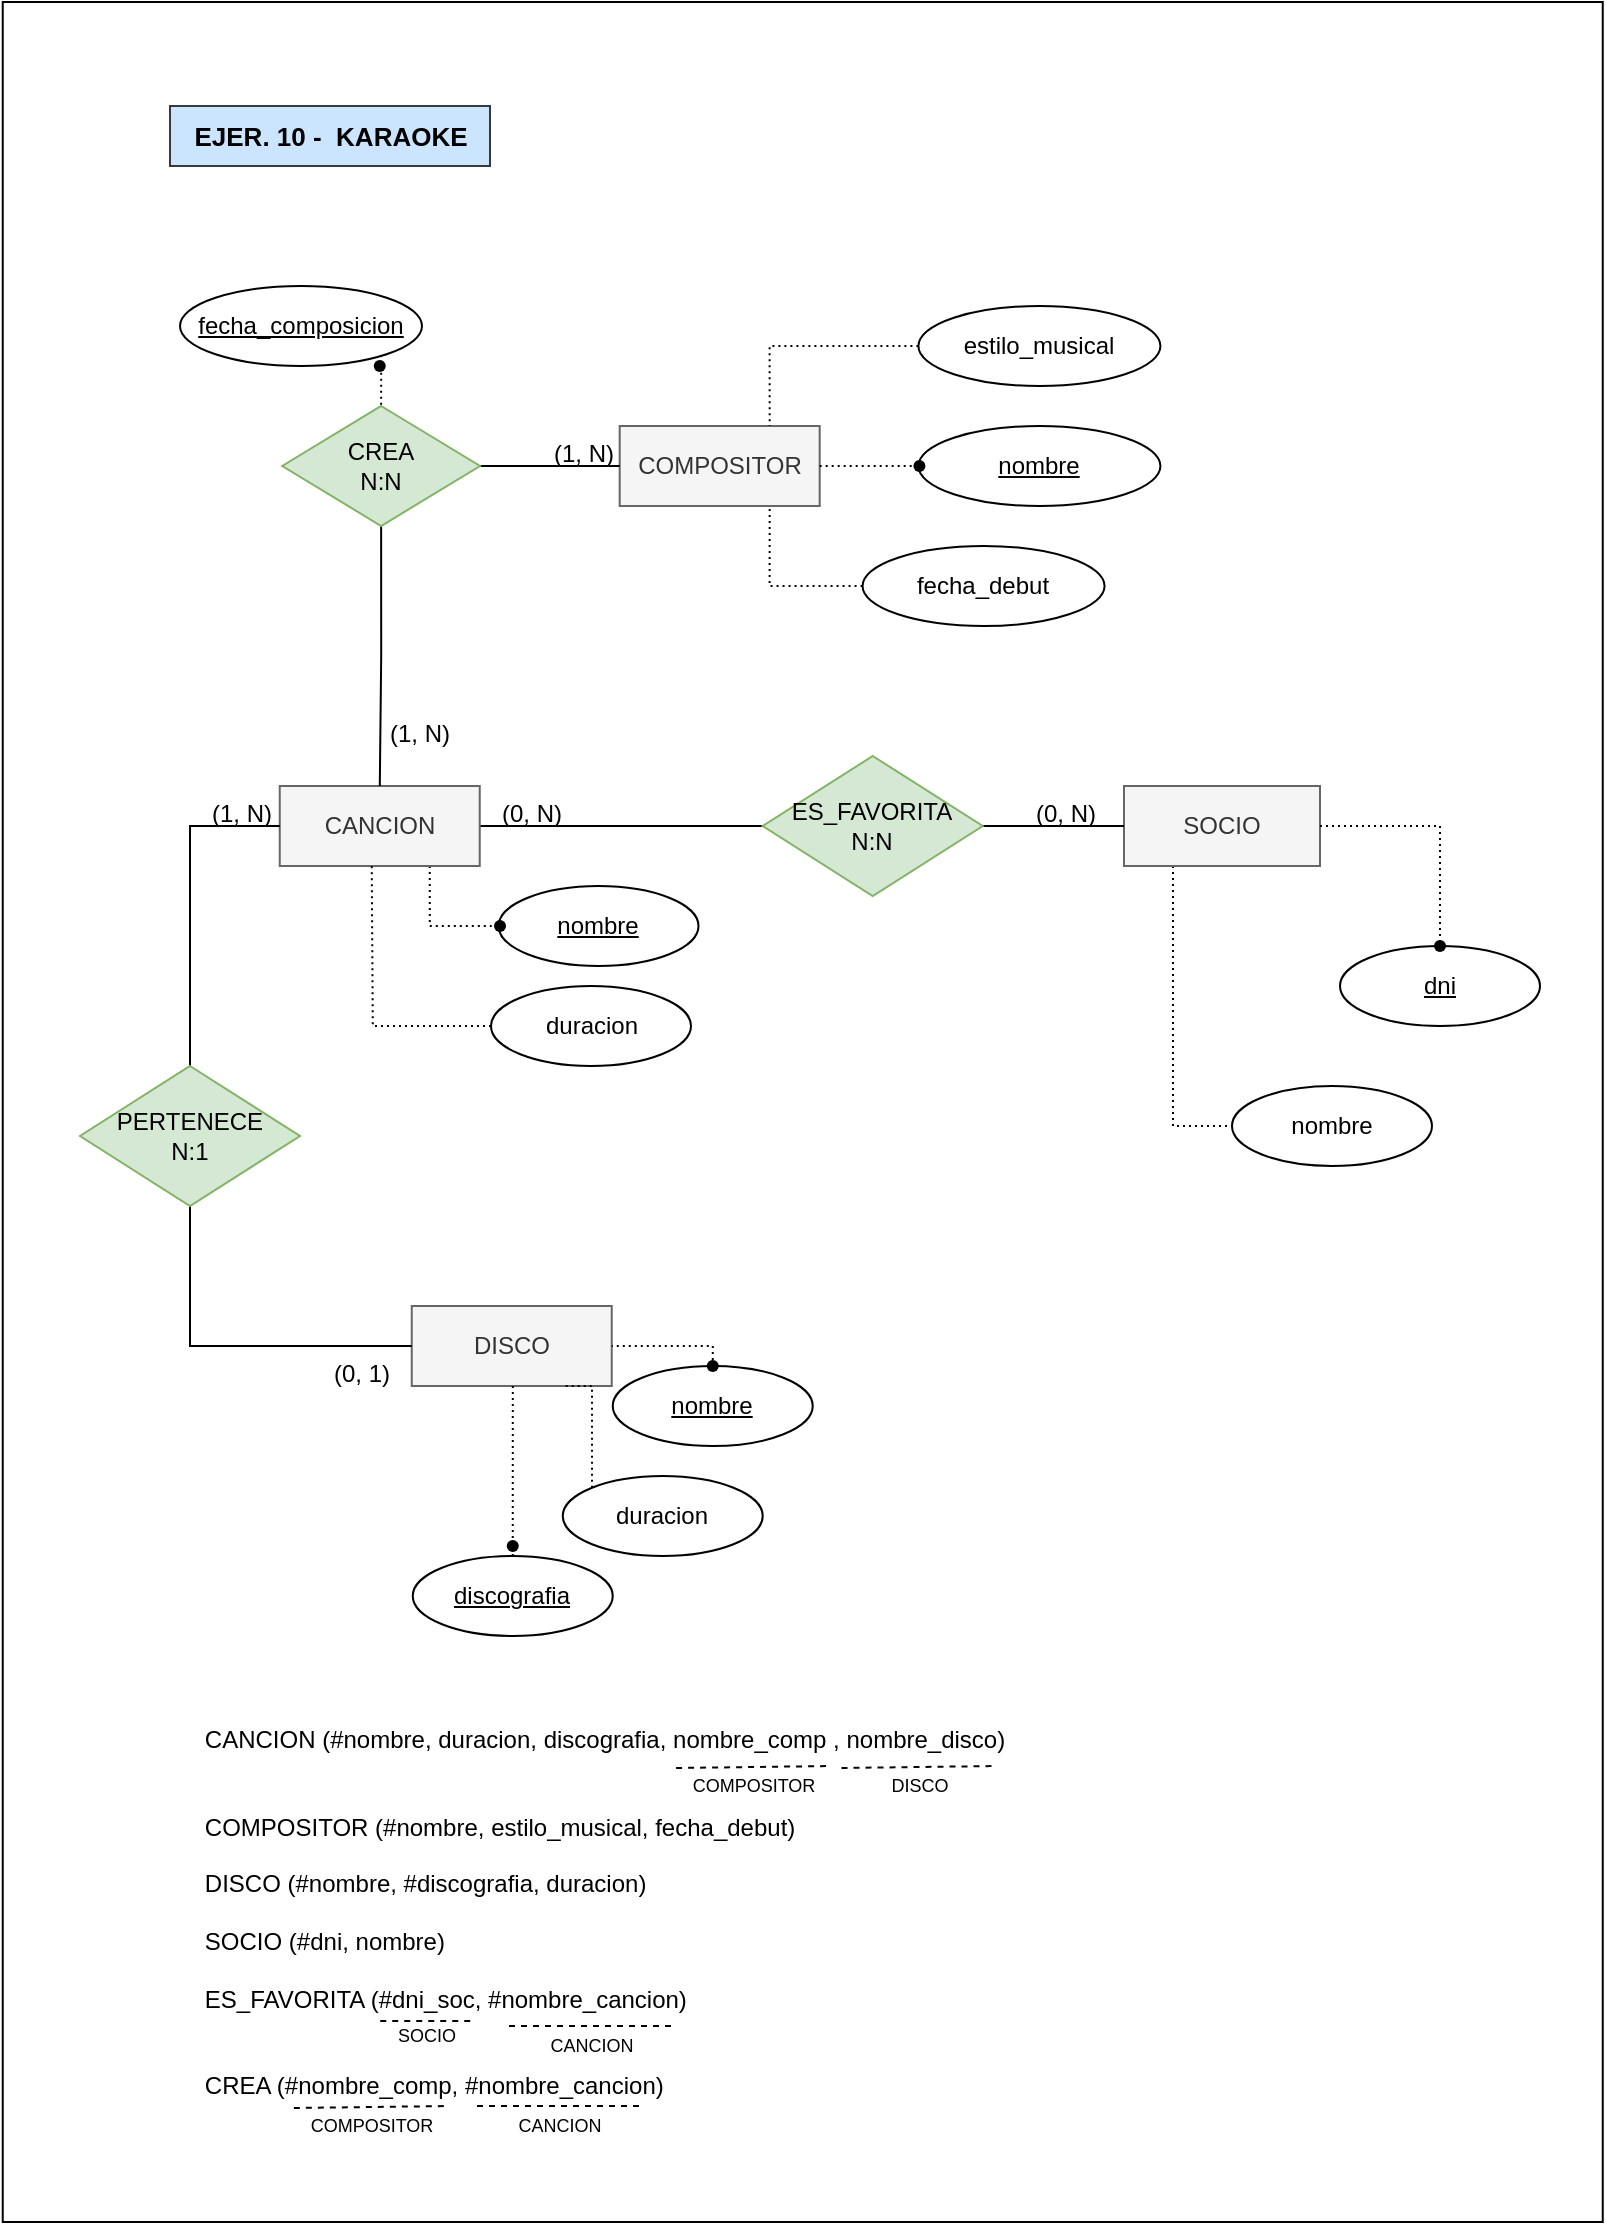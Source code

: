 <mxfile version="22.0.8" type="github">
  <diagram name="Página-1" id="kzgSED8vfyvIVl7uHRT8">
    <mxGraphModel dx="2074" dy="1156" grid="1" gridSize="10" guides="1" tooltips="1" connect="1" arrows="1" fold="1" page="1" pageScale="1" pageWidth="827" pageHeight="1169" math="0" shadow="0">
      <root>
        <mxCell id="0" />
        <mxCell id="1" parent="0" />
        <mxCell id="uLn7ksq6nls_gsXbyjSP-1" value="" style="rounded=0;whiteSpace=wrap;html=1;" parent="1" vertex="1">
          <mxGeometry x="10.37" y="10" width="800" height="1110" as="geometry" />
        </mxCell>
        <mxCell id="uLn7ksq6nls_gsXbyjSP-26" value="&lt;div style=&quot;text-align: justify;&quot;&gt;&lt;span style=&quot;background-color: initial;&quot;&gt;CANCION (#nombre, duracion, discografia, nombre_comp , nombre_disco)&lt;/span&gt;&lt;/div&gt;&lt;div style=&quot;text-align: justify;&quot;&gt;&lt;span style=&quot;background-color: initial;&quot;&gt;&lt;br&gt;&lt;/span&gt;&lt;/div&gt;&lt;font style=&quot;&quot;&gt;&lt;div style=&quot;text-align: justify;&quot;&gt;&lt;span style=&quot;background-color: initial;&quot;&gt;&lt;br&gt;&lt;/span&gt;&lt;/div&gt;&lt;div style=&quot;text-align: justify;&quot;&gt;&lt;span style=&quot;background-color: initial;&quot;&gt;COMPOSITOR (#nombre, estilo_musical, fecha_debut&lt;/span&gt;&lt;span style=&quot;background-color: initial;&quot;&gt;)&lt;/span&gt;&lt;br&gt;&lt;/div&gt;&lt;div style=&quot;font-size: 12px; text-align: justify;&quot;&gt;&lt;br&gt;&lt;/div&gt;&lt;div style=&quot;font-size: 12px; text-align: justify;&quot;&gt;DISCO (#nombre, #discografia, duracion)&lt;/div&gt;&lt;div style=&quot;font-size: 12px; text-align: justify;&quot;&gt;&lt;br&gt;&lt;/div&gt;&lt;div style=&quot;font-size: 12px; text-align: justify;&quot;&gt;&lt;span style=&quot;background-color: initial;&quot;&gt;SOCIO (#dni, nombre)&lt;/span&gt;&lt;br&gt;&lt;/div&gt;&lt;div style=&quot;font-size: 12px; text-align: justify;&quot;&gt;&lt;span style=&quot;background-color: initial;&quot;&gt;&lt;br&gt;&lt;/span&gt;&lt;/div&gt;&lt;div style=&quot;font-size: 12px; text-align: justify;&quot;&gt;ES_FAVORITA (#dni_soc, #nombre_cancion)&lt;/div&gt;&lt;div style=&quot;font-size: 12px; text-align: justify;&quot;&gt;&lt;br&gt;&lt;/div&gt;&lt;div style=&quot;font-size: 12px; text-align: justify;&quot;&gt;&lt;br&gt;&lt;/div&gt;&lt;div style=&quot;font-size: 12px; text-align: justify;&quot;&gt;CREA (#nombre_comp, #nombre_cancion)&lt;/div&gt;&lt;div style=&quot;font-size: 12px; text-align: justify;&quot;&gt;&lt;br&gt;&lt;/div&gt;&lt;div style=&quot;font-size: 12px; text-align: justify;&quot;&gt;&lt;span style=&quot;background-color: initial;&quot;&gt;&lt;br&gt;&lt;/span&gt;&lt;/div&gt;&lt;div style=&quot;font-size: 12px; text-align: justify;&quot;&gt;&lt;span style=&quot;background-color: initial;&quot;&gt;&lt;br&gt;&lt;/span&gt;&lt;/div&gt;&lt;/font&gt;" style="text;html=1;align=center;verticalAlign=middle;resizable=1;points=[];autosize=1;strokeColor=none;fillColor=none;movable=1;rotatable=1;deletable=1;editable=1;locked=0;connectable=1;container=0;" parent="1" vertex="1">
          <mxGeometry x="101" y="867" width="420" height="240" as="geometry" />
        </mxCell>
        <mxCell id="uLn7ksq6nls_gsXbyjSP-2" value="DISCO" style="whiteSpace=wrap;html=1;align=center;fillColor=#f5f5f5;strokeColor=#666666;fontColor=#333333;" parent="1" vertex="1">
          <mxGeometry x="214.87" y="662" width="100" height="40" as="geometry" />
        </mxCell>
        <mxCell id="uLn7ksq6nls_gsXbyjSP-130" style="edgeStyle=orthogonalEdgeStyle;rounded=0;orthogonalLoop=1;jettySize=auto;html=1;exitX=0.25;exitY=1;exitDx=0;exitDy=0;entryX=0;entryY=0.5;entryDx=0;entryDy=0;fontFamily=Helvetica;fontSize=14;fontColor=default;startSize=0;dashed=1;dashPattern=1 2;endArrow=none;endFill=0;" parent="1" source="uLn7ksq6nls_gsXbyjSP-4" target="uLn7ksq6nls_gsXbyjSP-18" edge="1">
          <mxGeometry relative="1" as="geometry" />
        </mxCell>
        <mxCell id="uLn7ksq6nls_gsXbyjSP-4" value="SOCIO" style="whiteSpace=wrap;html=1;align=center;fillColor=#f5f5f5;strokeColor=#666666;fontColor=#333333;" parent="1" vertex="1">
          <mxGeometry x="571" y="402" width="98" height="40" as="geometry" />
        </mxCell>
        <mxCell id="uLn7ksq6nls_gsXbyjSP-5" style="edgeStyle=orthogonalEdgeStyle;rounded=0;orthogonalLoop=1;jettySize=auto;html=1;exitX=1;exitY=0.5;exitDx=0;exitDy=0;entryX=0;entryY=0.5;entryDx=0;entryDy=0;endArrow=none;endFill=0;" parent="1" source="uLn7ksq6nls_gsXbyjSP-7" target="uLn7ksq6nls_gsXbyjSP-10" edge="1">
          <mxGeometry relative="1" as="geometry" />
        </mxCell>
        <mxCell id="uLn7ksq6nls_gsXbyjSP-133" style="edgeStyle=orthogonalEdgeStyle;rounded=0;orthogonalLoop=1;jettySize=auto;html=1;exitX=0.75;exitY=1;exitDx=0;exitDy=0;fontFamily=Helvetica;fontSize=14;fontColor=default;startSize=0;entryX=0;entryY=0.5;entryDx=0;entryDy=0;endArrow=none;endFill=0;dashed=1;dashPattern=1 2;" parent="1" source="uLn7ksq6nls_gsXbyjSP-7" target="uLn7ksq6nls_gsXbyjSP-78" edge="1">
          <mxGeometry relative="1" as="geometry">
            <mxPoint x="223.667" y="472" as="targetPoint" />
          </mxGeometry>
        </mxCell>
        <mxCell id="uLn7ksq6nls_gsXbyjSP-7" value="CANCION" style="whiteSpace=wrap;html=1;align=center;fillColor=#f5f5f5;strokeColor=#666666;fontColor=#333333;" parent="1" vertex="1">
          <mxGeometry x="148.87" y="402" width="100" height="40" as="geometry" />
        </mxCell>
        <mxCell id="uLn7ksq6nls_gsXbyjSP-8" style="edgeStyle=orthogonalEdgeStyle;rounded=0;orthogonalLoop=1;jettySize=auto;html=1;exitX=0.5;exitY=0;exitDx=0;exitDy=0;entryX=0.5;entryY=0;entryDx=0;entryDy=0;" parent="1" edge="1">
          <mxGeometry relative="1" as="geometry">
            <mxPoint x="57" y="552" as="sourcePoint" />
            <mxPoint x="57" y="552" as="targetPoint" />
          </mxGeometry>
        </mxCell>
        <mxCell id="uLn7ksq6nls_gsXbyjSP-9" style="edgeStyle=orthogonalEdgeStyle;rounded=0;orthogonalLoop=1;jettySize=auto;html=1;exitX=1;exitY=0.5;exitDx=0;exitDy=0;entryX=0;entryY=0.5;entryDx=0;entryDy=0;endArrow=none;endFill=0;" parent="1" source="uLn7ksq6nls_gsXbyjSP-10" target="uLn7ksq6nls_gsXbyjSP-4" edge="1">
          <mxGeometry relative="1" as="geometry" />
        </mxCell>
        <mxCell id="uLn7ksq6nls_gsXbyjSP-10" value="&lt;font style=&quot;font-size: 12px;&quot;&gt;&lt;font style=&quot;font-size: 12px;&quot;&gt;ES_FAVORITA&lt;/font&gt;&lt;br&gt;N:N&lt;/font&gt;" style="shape=rhombus;perimeter=rhombusPerimeter;whiteSpace=wrap;html=1;align=center;verticalAlign=middle;fillColor=#d5e8d4;strokeColor=#82b366;" parent="1" vertex="1">
          <mxGeometry x="390.37" y="387" width="110" height="70" as="geometry" />
        </mxCell>
        <mxCell id="uLn7ksq6nls_gsXbyjSP-11" style="rounded=0;orthogonalLoop=1;jettySize=auto;html=1;exitX=0;exitY=0.5;exitDx=0;exitDy=0;strokeColor=none;endArrow=none;endFill=0;shadow=1;" parent="1" edge="1">
          <mxGeometry relative="1" as="geometry">
            <mxPoint x="210.37" y="687" as="targetPoint" />
            <mxPoint x="190.37" y="672" as="sourcePoint" />
          </mxGeometry>
        </mxCell>
        <mxCell id="uLn7ksq6nls_gsXbyjSP-12" value="(0, N)" style="text;strokeColor=none;fillColor=none;spacingLeft=4;spacingRight=4;overflow=hidden;rotatable=0;points=[[0,0.5],[1,0.5]];portConstraint=eastwest;fontSize=12;whiteSpace=wrap;html=1;" parent="1" vertex="1">
          <mxGeometry x="254" y="402" width="50" height="20" as="geometry" />
        </mxCell>
        <mxCell id="uLn7ksq6nls_gsXbyjSP-13" value="(0, N)" style="text;strokeColor=none;fillColor=none;spacingLeft=4;spacingRight=4;overflow=hidden;rotatable=0;points=[[0,0.5],[1,0.5]];portConstraint=eastwest;fontSize=12;whiteSpace=wrap;html=1;" parent="1" vertex="1">
          <mxGeometry x="521" y="402" width="50" height="30" as="geometry" />
        </mxCell>
        <mxCell id="uLn7ksq6nls_gsXbyjSP-14" value="EJER. 10 -&amp;nbsp; KARAOKE" style="text;html=1;align=center;verticalAlign=middle;resizable=0;points=[];autosize=1;strokeColor=#36393d;fillColor=#cce5ff;fontStyle=1;fontSize=13;" parent="1" vertex="1">
          <mxGeometry x="94" y="62" width="160" height="30" as="geometry" />
        </mxCell>
        <mxCell id="uLn7ksq6nls_gsXbyjSP-15" style="edgeStyle=orthogonalEdgeStyle;rounded=0;orthogonalLoop=1;jettySize=auto;html=1;exitX=0;exitY=0.5;exitDx=0;exitDy=0;entryX=1;entryY=0.5;entryDx=0;entryDy=0;endArrow=none;endFill=0;startArrow=none;startFill=0;strokeColor=none;" parent="1" edge="1">
          <mxGeometry relative="1" as="geometry">
            <mxPoint x="81" y="437" as="sourcePoint" />
            <mxPoint x="131" y="437" as="targetPoint" />
          </mxGeometry>
        </mxCell>
        <mxCell id="uLn7ksq6nls_gsXbyjSP-18" value="nombre" style="ellipse;whiteSpace=wrap;html=1;align=center;" parent="1" vertex="1">
          <mxGeometry x="625" y="552" width="100" height="40" as="geometry" />
        </mxCell>
        <mxCell id="uLn7ksq6nls_gsXbyjSP-24" value="dni" style="ellipse;whiteSpace=wrap;html=1;align=center;fontStyle=4;" parent="1" vertex="1">
          <mxGeometry x="679" y="482" width="100" height="40" as="geometry" />
        </mxCell>
        <mxCell id="uLn7ksq6nls_gsXbyjSP-25" value="" style="shape=waypoint;sketch=0;fillStyle=solid;size=6;pointerEvents=1;points=[];fillColor=none;resizable=0;rotatable=0;perimeter=centerPerimeter;snapToPoint=1;" parent="1" vertex="1">
          <mxGeometry x="719" y="472" width="20" height="20" as="geometry" />
        </mxCell>
        <mxCell id="uLn7ksq6nls_gsXbyjSP-75" style="edgeStyle=orthogonalEdgeStyle;rounded=0;orthogonalLoop=1;jettySize=auto;html=1;exitX=0;exitY=0.5;exitDx=0;exitDy=0;entryX=0.5;entryY=1;entryDx=0;entryDy=0;dashed=1;dashPattern=1 2;endArrow=none;endFill=0;" parent="1" source="uLn7ksq6nls_gsXbyjSP-28" edge="1">
          <mxGeometry relative="1" as="geometry">
            <mxPoint x="194.87" y="442" as="targetPoint" />
          </mxGeometry>
        </mxCell>
        <mxCell id="uLn7ksq6nls_gsXbyjSP-28" value="duracion" style="ellipse;whiteSpace=wrap;html=1;align=center;" parent="1" vertex="1">
          <mxGeometry x="254.5" y="502" width="100" height="40" as="geometry" />
        </mxCell>
        <mxCell id="uLn7ksq6nls_gsXbyjSP-44" style="edgeStyle=orthogonalEdgeStyle;rounded=0;orthogonalLoop=1;jettySize=auto;html=1;exitX=0.5;exitY=0;exitDx=0;exitDy=0;endArrow=none;endFill=0;entryX=0;entryY=0.5;entryDx=0;entryDy=0;" parent="1" source="uLn7ksq6nls_gsXbyjSP-45" target="uLn7ksq6nls_gsXbyjSP-7" edge="1">
          <mxGeometry relative="1" as="geometry">
            <mxPoint x="614" y="382" as="targetPoint" />
          </mxGeometry>
        </mxCell>
        <mxCell id="uLn7ksq6nls_gsXbyjSP-72" style="edgeStyle=orthogonalEdgeStyle;rounded=0;orthogonalLoop=1;jettySize=auto;html=1;exitX=0.5;exitY=1;exitDx=0;exitDy=0;entryX=0;entryY=0.5;entryDx=0;entryDy=0;endArrow=none;endFill=0;" parent="1" source="uLn7ksq6nls_gsXbyjSP-45" target="uLn7ksq6nls_gsXbyjSP-2" edge="1">
          <mxGeometry relative="1" as="geometry" />
        </mxCell>
        <mxCell id="uLn7ksq6nls_gsXbyjSP-45" value="PERTENECE&lt;br&gt;N:1" style="rhombus;whiteSpace=wrap;html=1;fillColor=#d5e8d4;strokeColor=#82b366;" parent="1" vertex="1">
          <mxGeometry x="49" y="542" width="110" height="70" as="geometry" />
        </mxCell>
        <mxCell id="uLn7ksq6nls_gsXbyjSP-50" style="edgeStyle=orthogonalEdgeStyle;rounded=0;orthogonalLoop=1;jettySize=auto;html=1;exitDx=0;exitDy=0;entryX=0.5;entryY=0;entryDx=0;entryDy=0;endArrow=none;endFill=0;dashed=1;dashPattern=1 2;" parent="1" edge="1">
          <mxGeometry relative="1" as="geometry">
            <mxPoint x="169.87" y="732" as="sourcePoint" />
            <mxPoint x="169.87" y="732" as="targetPoint" />
          </mxGeometry>
        </mxCell>
        <mxCell id="uLn7ksq6nls_gsXbyjSP-56" style="edgeStyle=orthogonalEdgeStyle;rounded=0;orthogonalLoop=1;jettySize=auto;html=1;exitX=0;exitY=0;exitDx=0;exitDy=0;entryX=0.75;entryY=1;entryDx=0;entryDy=0;dashed=1;dashPattern=1 2;endArrow=none;endFill=0;" parent="1" source="uLn7ksq6nls_gsXbyjSP-57" target="uLn7ksq6nls_gsXbyjSP-2" edge="1">
          <mxGeometry relative="1" as="geometry">
            <Array as="points">
              <mxPoint x="304.87" y="702" />
            </Array>
          </mxGeometry>
        </mxCell>
        <mxCell id="uLn7ksq6nls_gsXbyjSP-57" value="duracion" style="ellipse;whiteSpace=wrap;html=1;align=center;" parent="1" vertex="1">
          <mxGeometry x="290.37" y="747" width="100" height="40" as="geometry" />
        </mxCell>
        <mxCell id="uLn7ksq6nls_gsXbyjSP-58" style="edgeStyle=orthogonalEdgeStyle;rounded=0;orthogonalLoop=1;jettySize=auto;html=1;exitX=0.5;exitY=0;exitDx=0;exitDy=0;entryX=0.5;entryY=1;entryDx=0;entryDy=0;dashed=1;dashPattern=1 2;endArrow=none;endFill=0;" parent="1" source="uLn7ksq6nls_gsXbyjSP-59" target="uLn7ksq6nls_gsXbyjSP-2" edge="1">
          <mxGeometry relative="1" as="geometry">
            <Array as="points">
              <mxPoint x="264.87" y="702" />
            </Array>
          </mxGeometry>
        </mxCell>
        <mxCell id="uLn7ksq6nls_gsXbyjSP-59" value="discografia" style="ellipse;whiteSpace=wrap;html=1;align=center;fontStyle=4" parent="1" vertex="1">
          <mxGeometry x="215.37" y="787" width="100" height="40" as="geometry" />
        </mxCell>
        <mxCell id="uLn7ksq6nls_gsXbyjSP-60" style="edgeStyle=orthogonalEdgeStyle;rounded=0;orthogonalLoop=1;jettySize=auto;html=1;exitDx=0;exitDy=0;entryX=1;entryY=0.5;entryDx=0;entryDy=0;dashed=1;dashPattern=1 2;endArrow=none;endFill=0;" parent="1" source="uLn7ksq6nls_gsXbyjSP-73" target="uLn7ksq6nls_gsXbyjSP-2" edge="1">
          <mxGeometry relative="1" as="geometry">
            <Array as="points">
              <mxPoint x="364.87" y="682" />
            </Array>
          </mxGeometry>
        </mxCell>
        <mxCell id="uLn7ksq6nls_gsXbyjSP-61" value="nombre" style="ellipse;whiteSpace=wrap;html=1;align=center;fontStyle=4" parent="1" vertex="1">
          <mxGeometry x="315.37" y="692" width="100" height="40" as="geometry" />
        </mxCell>
        <mxCell id="uLn7ksq6nls_gsXbyjSP-62" value="(0, 1)" style="text;strokeColor=none;fillColor=none;spacingLeft=4;spacingRight=4;overflow=hidden;rotatable=0;points=[[0,0.5],[1,0.5]];portConstraint=eastwest;fontSize=12;whiteSpace=wrap;html=1;" parent="1" vertex="1">
          <mxGeometry x="169.87" y="682" width="50" height="30" as="geometry" />
        </mxCell>
        <mxCell id="uLn7ksq6nls_gsXbyjSP-74" value="" style="edgeStyle=orthogonalEdgeStyle;rounded=0;orthogonalLoop=1;jettySize=auto;html=1;exitX=0.5;exitY=0;exitDx=0;exitDy=0;entryDx=0;entryDy=0;dashed=1;dashPattern=1 2;endArrow=none;endFill=0;" parent="1" source="uLn7ksq6nls_gsXbyjSP-61" target="uLn7ksq6nls_gsXbyjSP-73" edge="1">
          <mxGeometry relative="1" as="geometry">
            <mxPoint x="365.37" y="692" as="sourcePoint" />
            <mxPoint x="320.37" y="642" as="targetPoint" />
          </mxGeometry>
        </mxCell>
        <mxCell id="uLn7ksq6nls_gsXbyjSP-73" value="" style="shape=waypoint;sketch=0;fillStyle=solid;size=6;pointerEvents=1;points=[];fillColor=none;resizable=0;rotatable=0;perimeter=centerPerimeter;snapToPoint=1;" parent="1" vertex="1">
          <mxGeometry x="355.37" y="682" width="20" height="20" as="geometry" />
        </mxCell>
        <mxCell id="uLn7ksq6nls_gsXbyjSP-78" value="nombre" style="ellipse;whiteSpace=wrap;html=1;align=center;fontStyle=4;" parent="1" vertex="1">
          <mxGeometry x="258.25" y="452" width="100" height="40" as="geometry" />
        </mxCell>
        <mxCell id="uLn7ksq6nls_gsXbyjSP-83" value="(1, N)" style="text;strokeColor=none;fillColor=none;spacingLeft=4;spacingRight=4;overflow=hidden;rotatable=0;points=[[0,0.5],[1,0.5]];portConstraint=eastwest;fontSize=12;whiteSpace=wrap;html=1;" parent="1" vertex="1">
          <mxGeometry x="109" y="402" width="50" height="20" as="geometry" />
        </mxCell>
        <mxCell id="uLn7ksq6nls_gsXbyjSP-101" value="nombre" style="ellipse;whiteSpace=wrap;html=1;align=center;fontStyle=4" parent="1" vertex="1">
          <mxGeometry x="468.21" y="222" width="121" height="40" as="geometry" />
        </mxCell>
        <mxCell id="uLn7ksq6nls_gsXbyjSP-102" value="" style="shape=waypoint;sketch=0;fillStyle=solid;size=6;pointerEvents=1;points=[];fillColor=none;resizable=0;rotatable=0;perimeter=centerPerimeter;snapToPoint=1;" parent="1" vertex="1">
          <mxGeometry x="458.71" y="232" width="20" height="20" as="geometry" />
        </mxCell>
        <mxCell id="uLn7ksq6nls_gsXbyjSP-109" value="COMPOSITOR" style="whiteSpace=wrap;html=1;align=center;fillColor=#f5f5f5;strokeColor=#666666;fontColor=#333333;" parent="1" vertex="1">
          <mxGeometry x="318.84" y="222" width="100" height="40" as="geometry" />
        </mxCell>
        <mxCell id="uLn7ksq6nls_gsXbyjSP-110" style="edgeStyle=orthogonalEdgeStyle;rounded=0;orthogonalLoop=1;jettySize=auto;html=1;exitX=1;exitY=0.5;exitDx=0;exitDy=0;entryX=0.617;entryY=0.85;entryDx=0;entryDy=0;entryPerimeter=0;fontFamily=Helvetica;fontSize=14;fontColor=default;startSize=0;dashed=1;dashPattern=1 2;endArrow=none;endFill=0;" parent="1" source="uLn7ksq6nls_gsXbyjSP-109" target="uLn7ksq6nls_gsXbyjSP-102" edge="1">
          <mxGeometry relative="1" as="geometry" />
        </mxCell>
        <mxCell id="uLn7ksq6nls_gsXbyjSP-114" style="edgeStyle=orthogonalEdgeStyle;rounded=0;orthogonalLoop=1;jettySize=auto;html=1;exitX=0;exitY=0.5;exitDx=0;exitDy=0;entryX=0.75;entryY=0;entryDx=0;entryDy=0;fontFamily=Helvetica;fontSize=14;fontColor=default;startSize=0;dashed=1;dashPattern=1 2;endArrow=none;endFill=0;" parent="1" source="uLn7ksq6nls_gsXbyjSP-111" target="uLn7ksq6nls_gsXbyjSP-109" edge="1">
          <mxGeometry relative="1" as="geometry">
            <mxPoint x="429.21" y="182" as="sourcePoint" />
          </mxGeometry>
        </mxCell>
        <mxCell id="uLn7ksq6nls_gsXbyjSP-111" value="estilo_musical" style="ellipse;whiteSpace=wrap;html=1;align=center;" parent="1" vertex="1">
          <mxGeometry x="468.21" y="162" width="121" height="40" as="geometry" />
        </mxCell>
        <mxCell id="uLn7ksq6nls_gsXbyjSP-113" style="edgeStyle=orthogonalEdgeStyle;rounded=0;orthogonalLoop=1;jettySize=auto;html=1;exitX=0;exitY=0.5;exitDx=0;exitDy=0;entryX=0.75;entryY=1;entryDx=0;entryDy=0;fontFamily=Helvetica;fontSize=14;fontColor=default;startSize=0;dashed=1;dashPattern=1 2;endArrow=none;endFill=0;" parent="1" source="uLn7ksq6nls_gsXbyjSP-112" target="uLn7ksq6nls_gsXbyjSP-109" edge="1">
          <mxGeometry relative="1" as="geometry">
            <mxPoint x="429.21" y="302" as="sourcePoint" />
          </mxGeometry>
        </mxCell>
        <mxCell id="uLn7ksq6nls_gsXbyjSP-112" value="fecha_debut" style="ellipse;whiteSpace=wrap;html=1;align=center;" parent="1" vertex="1">
          <mxGeometry x="440.28" y="282" width="121" height="40" as="geometry" />
        </mxCell>
        <mxCell id="uLn7ksq6nls_gsXbyjSP-127" style="edgeStyle=orthogonalEdgeStyle;rounded=0;orthogonalLoop=1;jettySize=auto;html=1;exitX=1;exitY=0.5;exitDx=0;exitDy=0;fontFamily=Helvetica;fontSize=14;fontColor=default;startSize=0;endArrow=none;endFill=0;" parent="1" source="uLn7ksq6nls_gsXbyjSP-117" target="uLn7ksq6nls_gsXbyjSP-109" edge="1">
          <mxGeometry relative="1" as="geometry" />
        </mxCell>
        <mxCell id="uLn7ksq6nls_gsXbyjSP-131" style="edgeStyle=orthogonalEdgeStyle;rounded=0;orthogonalLoop=1;jettySize=auto;html=1;exitX=0.5;exitY=1;exitDx=0;exitDy=0;fontFamily=Helvetica;fontSize=14;fontColor=default;startSize=0;endArrow=none;endFill=0;" parent="1" source="uLn7ksq6nls_gsXbyjSP-117" target="uLn7ksq6nls_gsXbyjSP-7" edge="1">
          <mxGeometry relative="1" as="geometry" />
        </mxCell>
        <mxCell id="uLn7ksq6nls_gsXbyjSP-117" value="CREA&lt;br&gt;N:N" style="shape=rhombus;perimeter=rhombusPerimeter;whiteSpace=wrap;html=1;align=center;fillColor=#d5e8d4;strokeColor=#82b366;" parent="1" vertex="1">
          <mxGeometry x="150.13" y="212" width="98.87" height="60" as="geometry" />
        </mxCell>
        <mxCell id="uLn7ksq6nls_gsXbyjSP-118" value="" style="shape=waypoint;sketch=0;fillStyle=solid;size=6;pointerEvents=1;points=[];fillColor=none;resizable=0;rotatable=0;perimeter=centerPerimeter;snapToPoint=1;" parent="1" vertex="1">
          <mxGeometry x="249" y="462" width="20" height="20" as="geometry" />
        </mxCell>
        <mxCell id="uLn7ksq6nls_gsXbyjSP-129" style="edgeStyle=orthogonalEdgeStyle;rounded=0;orthogonalLoop=1;jettySize=auto;html=1;exitX=1;exitY=0.5;exitDx=0;exitDy=0;entryX=0.692;entryY=1.017;entryDx=0;entryDy=0;entryPerimeter=0;fontFamily=Helvetica;fontSize=14;fontColor=default;startSize=0;dashed=1;dashPattern=1 2;endArrow=none;endFill=0;" parent="1" source="uLn7ksq6nls_gsXbyjSP-4" target="uLn7ksq6nls_gsXbyjSP-25" edge="1">
          <mxGeometry relative="1" as="geometry" />
        </mxCell>
        <mxCell id="uLn7ksq6nls_gsXbyjSP-132" value="(1, N)" style="text;strokeColor=none;fillColor=none;spacingLeft=4;spacingRight=4;overflow=hidden;rotatable=0;points=[[0,0.5],[1,0.5]];portConstraint=eastwest;fontSize=12;whiteSpace=wrap;html=1;" parent="1" vertex="1">
          <mxGeometry x="279.5" y="222" width="50" height="30" as="geometry" />
        </mxCell>
        <mxCell id="uLn7ksq6nls_gsXbyjSP-134" value="(1, N)" style="text;strokeColor=none;fillColor=none;spacingLeft=4;spacingRight=4;overflow=hidden;rotatable=0;points=[[0,0.5],[1,0.5]];portConstraint=eastwest;fontSize=12;whiteSpace=wrap;html=1;" parent="1" vertex="1">
          <mxGeometry x="197.75" y="362" width="50" height="30" as="geometry" />
        </mxCell>
        <mxCell id="uLn7ksq6nls_gsXbyjSP-143" value="" style="shape=waypoint;sketch=0;fillStyle=solid;size=6;pointerEvents=1;points=[];fillColor=none;resizable=0;rotatable=0;perimeter=centerPerimeter;snapToPoint=1;" parent="1" vertex="1">
          <mxGeometry x="255.37" y="772" width="20" height="20" as="geometry" />
        </mxCell>
        <mxCell id="uLn7ksq6nls_gsXbyjSP-146" style="edgeStyle=orthogonalEdgeStyle;rounded=0;orthogonalLoop=1;jettySize=auto;html=1;exitX=1;exitY=1;exitDx=0;exitDy=0;entryX=0.5;entryY=0;entryDx=0;entryDy=0;fontFamily=Helvetica;fontSize=14;fontColor=default;startSize=0;endArrow=none;endFill=0;dashed=1;dashPattern=1 2;" parent="1" source="uLn7ksq6nls_gsXbyjSP-145" target="uLn7ksq6nls_gsXbyjSP-117" edge="1">
          <mxGeometry relative="1" as="geometry" />
        </mxCell>
        <mxCell id="uLn7ksq6nls_gsXbyjSP-145" value="fecha_composicion" style="ellipse;whiteSpace=wrap;html=1;align=center;fontStyle=4" parent="1" vertex="1">
          <mxGeometry x="99" y="152" width="121" height="40" as="geometry" />
        </mxCell>
        <mxCell id="uLn7ksq6nls_gsXbyjSP-147" value="" style="shape=waypoint;sketch=0;fillStyle=solid;size=6;pointerEvents=1;points=[];fillColor=none;resizable=0;rotatable=0;perimeter=centerPerimeter;snapToPoint=1;" parent="1" vertex="1">
          <mxGeometry x="188.87" y="182" width="20" height="20" as="geometry" />
        </mxCell>
        <mxCell id="uLn7ksq6nls_gsXbyjSP-150" value="COMPOSITOR" style="text;html=1;strokeColor=none;fillColor=none;align=center;verticalAlign=middle;whiteSpace=wrap;rounded=0;fontSize=9;movable=1;resizable=1;rotatable=1;deletable=1;editable=1;locked=0;connectable=1;container=0;" parent="1" vertex="1">
          <mxGeometry x="345" y="892" width="82" height="20" as="geometry" />
        </mxCell>
        <mxCell id="uLn7ksq6nls_gsXbyjSP-155" value="DISCO" style="text;html=1;strokeColor=none;fillColor=none;align=center;verticalAlign=middle;whiteSpace=wrap;rounded=0;fontSize=9;container=0;" parent="1" vertex="1">
          <mxGeometry x="427.71" y="892" width="82" height="20" as="geometry" />
        </mxCell>
        <mxCell id="uLn7ksq6nls_gsXbyjSP-158" value="COMPOSITOR" style="text;html=1;strokeColor=none;fillColor=none;align=center;verticalAlign=middle;whiteSpace=wrap;rounded=0;fontSize=9;container=0;" parent="1" vertex="1">
          <mxGeometry x="153.87" y="1062" width="82" height="20" as="geometry" />
        </mxCell>
        <mxCell id="uLn7ksq6nls_gsXbyjSP-161" value="CANCION" style="text;html=1;strokeColor=none;fillColor=none;align=center;verticalAlign=middle;whiteSpace=wrap;rounded=0;fontSize=9;container=0;" parent="1" vertex="1">
          <mxGeometry x="247.5" y="1062" width="82" height="20" as="geometry" />
        </mxCell>
        <mxCell id="uLn7ksq6nls_gsXbyjSP-164" value="CANCION" style="text;html=1;strokeColor=none;fillColor=none;align=center;verticalAlign=middle;whiteSpace=wrap;rounded=0;fontSize=9;container=0;" parent="1" vertex="1">
          <mxGeometry x="263.5" y="1022" width="82" height="20" as="geometry" />
        </mxCell>
        <mxCell id="uLn7ksq6nls_gsXbyjSP-149" value="" style="endArrow=none;dashed=1;html=1;rounded=0;exitX=0.056;exitY=0.071;exitDx=0;exitDy=0;exitPerimeter=0;entryX=1;entryY=0;entryDx=0;entryDy=0;movable=1;resizable=1;rotatable=1;deletable=1;editable=1;locked=0;connectable=1;" parent="1" edge="1">
          <mxGeometry width="50" height="50" relative="1" as="geometry">
            <mxPoint x="347.05" y="893" as="sourcePoint" />
            <mxPoint x="424.95" y="892" as="targetPoint" />
          </mxGeometry>
        </mxCell>
        <mxCell id="uLn7ksq6nls_gsXbyjSP-154" value="" style="endArrow=none;dashed=1;html=1;rounded=0;exitX=0.056;exitY=0.071;exitDx=0;exitDy=0;exitPerimeter=0;entryX=1;entryY=0;entryDx=0;entryDy=0;" parent="1" edge="1">
          <mxGeometry width="50" height="50" relative="1" as="geometry">
            <mxPoint x="429.76" y="893" as="sourcePoint" />
            <mxPoint x="507.66" y="892" as="targetPoint" />
          </mxGeometry>
        </mxCell>
        <mxCell id="uLn7ksq6nls_gsXbyjSP-157" value="" style="endArrow=none;dashed=1;html=1;rounded=0;exitX=0.056;exitY=0.071;exitDx=0;exitDy=0;exitPerimeter=0;entryX=1;entryY=0;entryDx=0;entryDy=0;" parent="1" edge="1">
          <mxGeometry width="50" height="50" relative="1" as="geometry">
            <mxPoint x="155.92" y="1063" as="sourcePoint" />
            <mxPoint x="233.82" y="1062" as="targetPoint" />
          </mxGeometry>
        </mxCell>
        <mxCell id="uLn7ksq6nls_gsXbyjSP-160" value="" style="endArrow=none;dashed=1;html=1;rounded=0;exitX=0;exitY=0;exitDx=0;exitDy=0;entryX=1;entryY=0;entryDx=0;entryDy=0;" parent="1" source="uLn7ksq6nls_gsXbyjSP-161" target="uLn7ksq6nls_gsXbyjSP-161" edge="1">
          <mxGeometry width="50" height="50" relative="1" as="geometry">
            <mxPoint x="249.55" y="1062" as="sourcePoint" />
            <mxPoint x="327.45" y="1061" as="targetPoint" />
          </mxGeometry>
        </mxCell>
        <mxCell id="uLn7ksq6nls_gsXbyjSP-163" value="" style="endArrow=none;dashed=1;html=1;rounded=0;exitX=0;exitY=0;exitDx=0;exitDy=0;entryX=1;entryY=0;entryDx=0;entryDy=0;" parent="1" source="uLn7ksq6nls_gsXbyjSP-164" target="uLn7ksq6nls_gsXbyjSP-164" edge="1">
          <mxGeometry width="50" height="50" relative="1" as="geometry">
            <mxPoint x="260.3" y="1023" as="sourcePoint" />
            <mxPoint x="338.2" y="1022" as="targetPoint" />
            <Array as="points">
              <mxPoint x="304" y="1022" />
            </Array>
          </mxGeometry>
        </mxCell>
        <mxCell id="uLn7ksq6nls_gsXbyjSP-166" value="" style="endArrow=none;dashed=1;html=1;rounded=0;exitX=0;exitY=0.25;exitDx=0;exitDy=0;entryX=1;entryY=0.25;entryDx=0;entryDy=0;" parent="1" source="uLn7ksq6nls_gsXbyjSP-167" target="uLn7ksq6nls_gsXbyjSP-167" edge="1">
          <mxGeometry width="50" height="50" relative="1" as="geometry">
            <mxPoint x="200.673" y="1023" as="sourcePoint" />
            <mxPoint x="253.997" y="1022" as="targetPoint" />
          </mxGeometry>
        </mxCell>
        <mxCell id="uLn7ksq6nls_gsXbyjSP-167" value="SOCIO" style="text;html=1;strokeColor=none;fillColor=none;align=center;verticalAlign=middle;whiteSpace=wrap;rounded=0;fontSize=9;container=0;" parent="1" vertex="1">
          <mxGeometry x="199.13" y="1012" width="47.25" height="30" as="geometry" />
        </mxCell>
      </root>
    </mxGraphModel>
  </diagram>
</mxfile>
